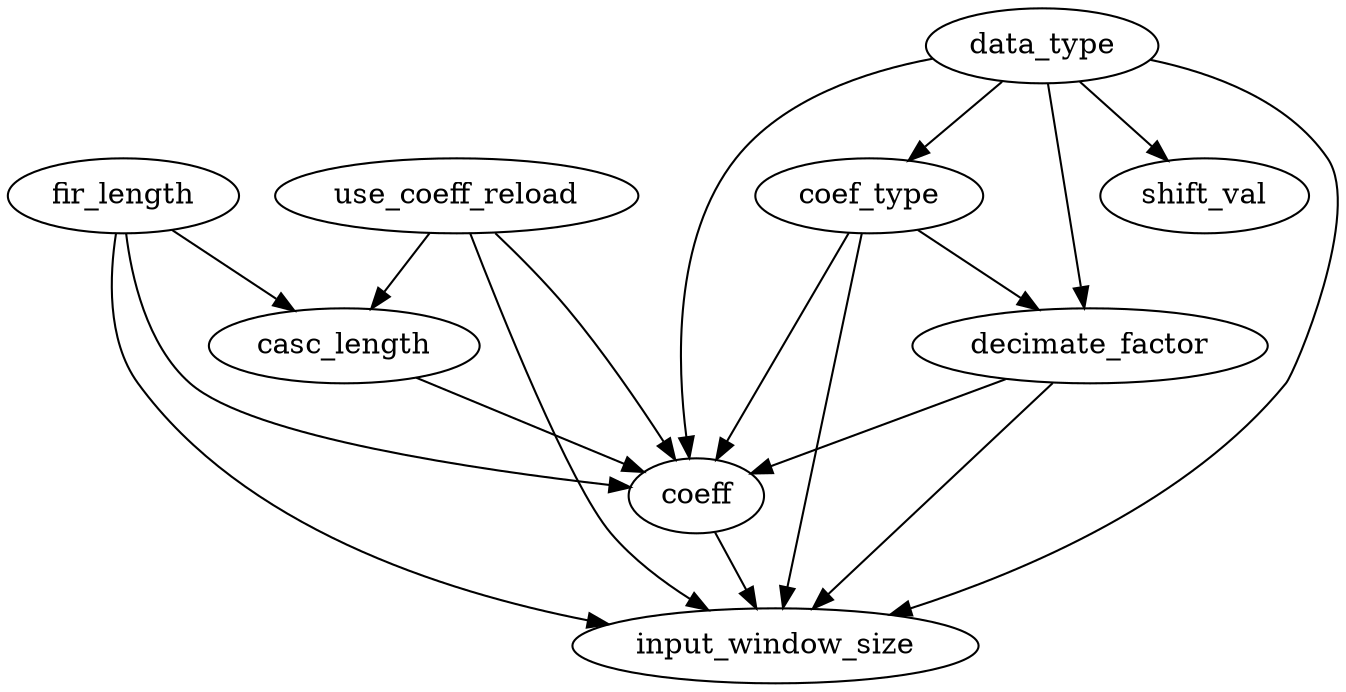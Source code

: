 digraph G {
use_coeff_reload -> casc_length;
fir_length -> casc_length;
data_type -> coef_type;
data_type -> shift_val;
data_type -> decimate_factor;
coef_type -> decimate_factor;
use_coeff_reload -> coeff;
coef_type -> coeff;
fir_length -> coeff;
data_type -> coeff;
casc_length -> coeff;
decimate_factor -> coeff;
data_type -> input_window_size;
coef_type -> input_window_size;
use_coeff_reload -> input_window_size;
coeff -> input_window_size;
fir_length -> input_window_size;
decimate_factor -> input_window_size;
}
